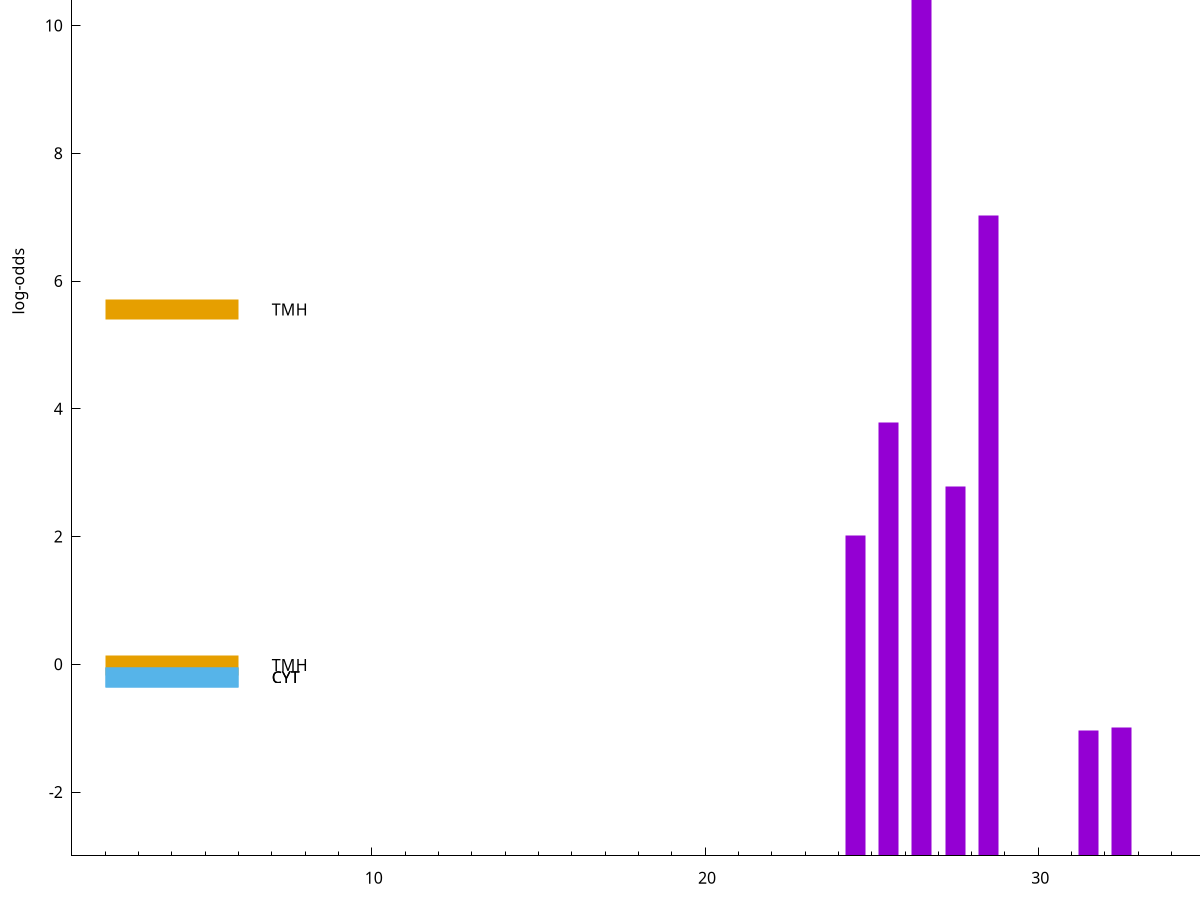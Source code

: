 set title "LipoP predictions for SRR3467249.gff"
set size 2., 1.4
set xrange [1:70] 
set mxtics 10
set yrange [-3:15]
set y2range [0:18]
set ylabel "log-odds"
set term postscript eps color solid "Helvetica" 30
set output "SRR3467249.gff87.eps"
set arrow from 2,11.3329 to 6,11.3329 nohead lt 1 lw 20
set label "SpI" at 7,11.3329
set arrow from 2,5.55725 to 6,5.55725 nohead lt 4 lw 20
set label "TMH" at 7,5.55725
set arrow from 2,-0.0124656 to 6,-0.0124656 nohead lt 4 lw 20
set label "TMH" at 7,-0.0124656
set arrow from 2,-0.200913 to 6,-0.200913 nohead lt 3 lw 20
set label "CYT" at 7,-0.200913
set arrow from 2,-0.200913 to 6,-0.200913 nohead lt 3 lw 20
set label "CYT" at 7,-0.200913
set arrow from 2,11.3329 to 6,11.3329 nohead lt 1 lw 20
set label "SpI" at 7,11.3329
# NOTE: The scores below are the log-odds scores with the threshold
# NOTE: subtracted (a hack to make gnuplot make the histogram all
# NOTE: look nice).
plot "-" axes x1y2 title "" with impulses lt 1 lw 20
26.500000 14.242500
28.500000 10.030430
25.500000 6.785640
27.500000 5.777340
24.500000 5.022230
32.500000 2.016547
31.500000 1.963580
e
exit
